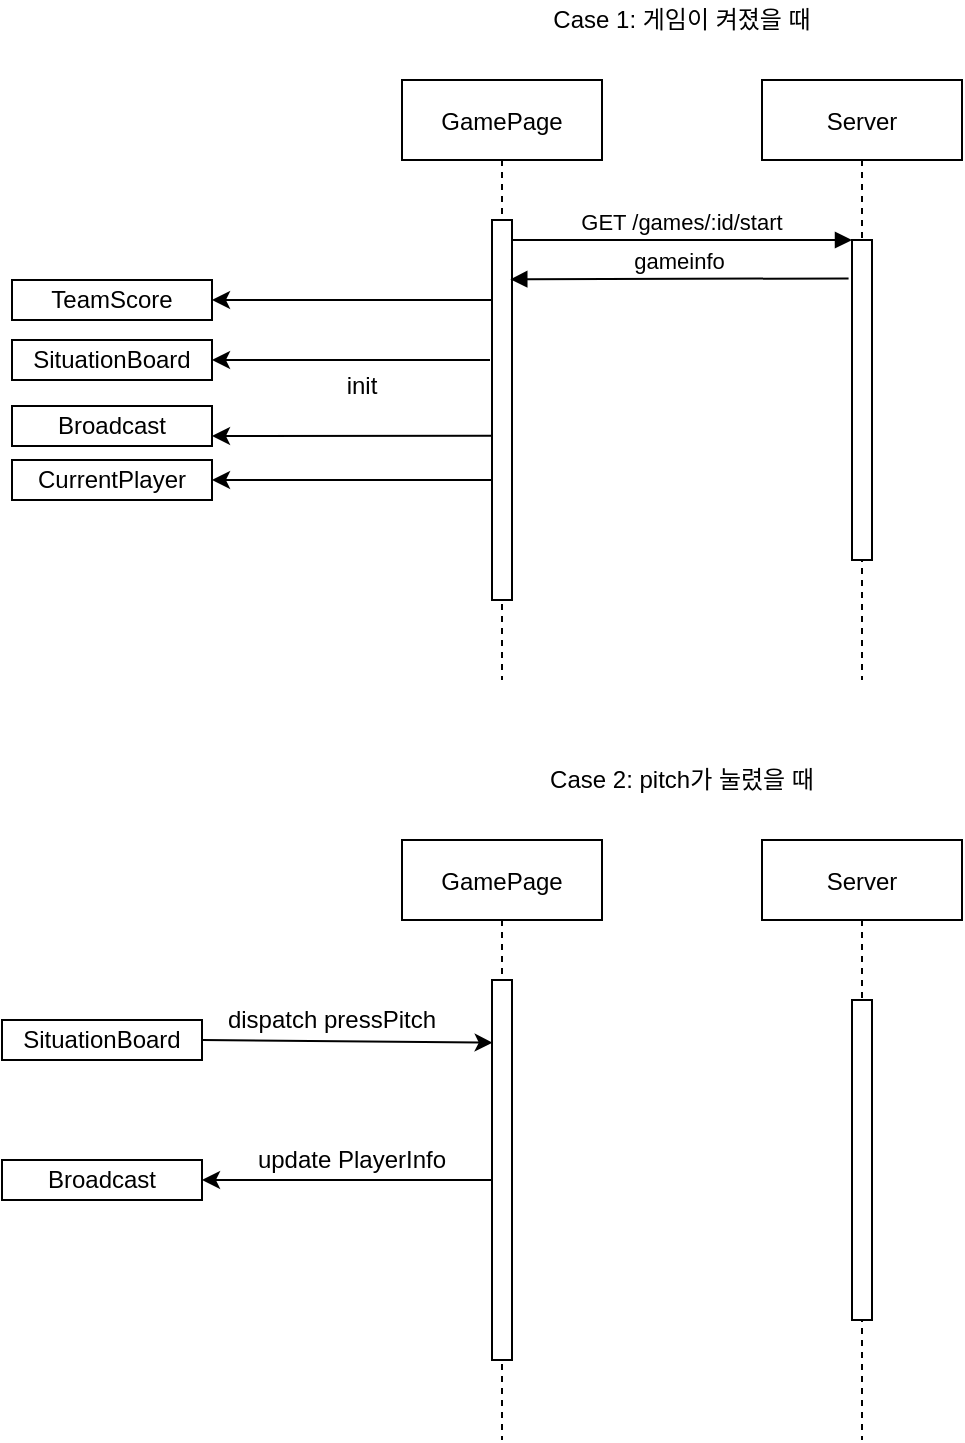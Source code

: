 <mxfile version="14.6.9" type="github">
  <diagram id="kgpKYQtTHZ0yAKxKKP6v" name="Page-1">
    <mxGraphModel dx="1188" dy="662" grid="1" gridSize="10" guides="1" tooltips="1" connect="1" arrows="1" fold="1" page="1" pageScale="1" pageWidth="850" pageHeight="1100" math="0" shadow="0">
      <root>
        <mxCell id="0" />
        <mxCell id="1" parent="0" />
        <mxCell id="3nuBFxr9cyL0pnOWT2aG-1" value="GamePage" style="shape=umlLifeline;perimeter=lifelinePerimeter;container=1;collapsible=0;recursiveResize=0;rounded=0;shadow=0;strokeWidth=1;" parent="1" vertex="1">
          <mxGeometry x="285" y="80" width="100" height="300" as="geometry" />
        </mxCell>
        <mxCell id="3nuBFxr9cyL0pnOWT2aG-2" value="" style="points=[];perimeter=orthogonalPerimeter;rounded=0;shadow=0;strokeWidth=1;" parent="3nuBFxr9cyL0pnOWT2aG-1" vertex="1">
          <mxGeometry x="45" y="70" width="10" height="190" as="geometry" />
        </mxCell>
        <mxCell id="3nuBFxr9cyL0pnOWT2aG-5" value="Server" style="shape=umlLifeline;perimeter=lifelinePerimeter;container=1;collapsible=0;recursiveResize=0;rounded=0;shadow=0;strokeWidth=1;" parent="1" vertex="1">
          <mxGeometry x="465" y="80" width="100" height="300" as="geometry" />
        </mxCell>
        <mxCell id="3nuBFxr9cyL0pnOWT2aG-6" value="" style="points=[];perimeter=orthogonalPerimeter;rounded=0;shadow=0;strokeWidth=1;" parent="3nuBFxr9cyL0pnOWT2aG-5" vertex="1">
          <mxGeometry x="45" y="80" width="10" height="160" as="geometry" />
        </mxCell>
        <mxCell id="3nuBFxr9cyL0pnOWT2aG-8" value="GET /games/:id/start" style="verticalAlign=bottom;endArrow=block;entryX=0;entryY=0;shadow=0;strokeWidth=1;" parent="1" source="3nuBFxr9cyL0pnOWT2aG-2" target="3nuBFxr9cyL0pnOWT2aG-6" edge="1">
          <mxGeometry relative="1" as="geometry">
            <mxPoint x="440" y="160" as="sourcePoint" />
          </mxGeometry>
        </mxCell>
        <mxCell id="3nuBFxr9cyL0pnOWT2aG-9" value="gameinfo" style="verticalAlign=bottom;endArrow=block;shadow=0;strokeWidth=1;entryX=0.914;entryY=0.156;entryDx=0;entryDy=0;entryPerimeter=0;exitX=-0.171;exitY=0.12;exitDx=0;exitDy=0;exitPerimeter=0;" parent="1" source="3nuBFxr9cyL0pnOWT2aG-6" edge="1">
          <mxGeometry relative="1" as="geometry">
            <mxPoint x="505" y="180" as="sourcePoint" />
            <mxPoint x="339.14" y="179.64" as="targetPoint" />
          </mxGeometry>
        </mxCell>
        <mxCell id="LXyTK24O7W6YqH6NLs-1-1" value="Case 1: 게임이 켜졌을 때" style="text;html=1;strokeColor=none;fillColor=none;align=center;verticalAlign=middle;whiteSpace=wrap;rounded=0;" parent="1" vertex="1">
          <mxGeometry x="345" y="40" width="160" height="20" as="geometry" />
        </mxCell>
        <mxCell id="LXyTK24O7W6YqH6NLs-1-6" value="GamePage" style="shape=umlLifeline;perimeter=lifelinePerimeter;container=1;collapsible=0;recursiveResize=0;rounded=0;shadow=0;strokeWidth=1;" parent="1" vertex="1">
          <mxGeometry x="285" y="460" width="100" height="300" as="geometry" />
        </mxCell>
        <mxCell id="LXyTK24O7W6YqH6NLs-1-7" value="" style="points=[];perimeter=orthogonalPerimeter;rounded=0;shadow=0;strokeWidth=1;" parent="LXyTK24O7W6YqH6NLs-1-6" vertex="1">
          <mxGeometry x="45" y="70" width="10" height="190" as="geometry" />
        </mxCell>
        <mxCell id="LXyTK24O7W6YqH6NLs-1-9" value="Server" style="shape=umlLifeline;perimeter=lifelinePerimeter;container=1;collapsible=0;recursiveResize=0;rounded=0;shadow=0;strokeWidth=1;" parent="1" vertex="1">
          <mxGeometry x="465" y="460" width="100" height="300" as="geometry" />
        </mxCell>
        <mxCell id="LXyTK24O7W6YqH6NLs-1-10" value="" style="points=[];perimeter=orthogonalPerimeter;rounded=0;shadow=0;strokeWidth=1;" parent="LXyTK24O7W6YqH6NLs-1-9" vertex="1">
          <mxGeometry x="45" y="80" width="10" height="160" as="geometry" />
        </mxCell>
        <mxCell id="LXyTK24O7W6YqH6NLs-1-15" value="Case 2: pitch가 눌렸을 때" style="text;html=1;strokeColor=none;fillColor=none;align=center;verticalAlign=middle;whiteSpace=wrap;rounded=0;" parent="1" vertex="1">
          <mxGeometry x="345" y="420" width="160" height="20" as="geometry" />
        </mxCell>
        <mxCell id="LXyTK24O7W6YqH6NLs-1-18" value="TeamScore" style="whiteSpace=wrap;html=1;align=center;" parent="1" vertex="1">
          <mxGeometry x="90" y="180" width="100" height="20" as="geometry" />
        </mxCell>
        <mxCell id="LXyTK24O7W6YqH6NLs-1-19" value="SituationBoard" style="whiteSpace=wrap;html=1;align=center;" parent="1" vertex="1">
          <mxGeometry x="90" y="210" width="100" height="20" as="geometry" />
        </mxCell>
        <mxCell id="LXyTK24O7W6YqH6NLs-1-20" value="Broadcast" style="whiteSpace=wrap;html=1;align=center;" parent="1" vertex="1">
          <mxGeometry x="90" y="243" width="100" height="20" as="geometry" />
        </mxCell>
        <mxCell id="LXyTK24O7W6YqH6NLs-1-21" value="CurrentPlayer" style="whiteSpace=wrap;html=1;align=center;" parent="1" vertex="1">
          <mxGeometry x="90" y="270" width="100" height="20" as="geometry" />
        </mxCell>
        <mxCell id="LXyTK24O7W6YqH6NLs-1-22" value="" style="endArrow=classic;html=1;entryX=1;entryY=0.5;entryDx=0;entryDy=0;" parent="1" target="LXyTK24O7W6YqH6NLs-1-18" edge="1" source="3nuBFxr9cyL0pnOWT2aG-2">
          <mxGeometry width="50" height="50" relative="1" as="geometry">
            <mxPoint x="330" y="216" as="sourcePoint" />
            <mxPoint x="240" y="130" as="targetPoint" />
            <Array as="points" />
          </mxGeometry>
        </mxCell>
        <mxCell id="LXyTK24O7W6YqH6NLs-1-23" value="" style="endArrow=classic;html=1;entryX=1;entryY=0.5;entryDx=0;entryDy=0;" parent="1" target="LXyTK24O7W6YqH6NLs-1-19" edge="1">
          <mxGeometry width="50" height="50" relative="1" as="geometry">
            <mxPoint x="329" y="220" as="sourcePoint" />
            <mxPoint x="200" y="190" as="targetPoint" />
            <Array as="points" />
          </mxGeometry>
        </mxCell>
        <mxCell id="LXyTK24O7W6YqH6NLs-1-24" value="" style="endArrow=classic;html=1;entryX=1;entryY=0.75;entryDx=0;entryDy=0;exitX=0.033;exitY=0.568;exitDx=0;exitDy=0;exitPerimeter=0;" parent="1" target="LXyTK24O7W6YqH6NLs-1-20" edge="1" source="3nuBFxr9cyL0pnOWT2aG-2">
          <mxGeometry width="50" height="50" relative="1" as="geometry">
            <mxPoint x="330" y="236" as="sourcePoint" />
            <mxPoint x="200" y="230.0" as="targetPoint" />
            <Array as="points" />
          </mxGeometry>
        </mxCell>
        <mxCell id="LXyTK24O7W6YqH6NLs-1-25" value="" style="endArrow=classic;html=1;entryX=1;entryY=0.5;entryDx=0;entryDy=0;" parent="1" target="LXyTK24O7W6YqH6NLs-1-21" edge="1" source="3nuBFxr9cyL0pnOWT2aG-2">
          <mxGeometry width="50" height="50" relative="1" as="geometry">
            <mxPoint x="330" y="246" as="sourcePoint" />
            <mxPoint x="200" y="275.0" as="targetPoint" />
            <Array as="points" />
          </mxGeometry>
        </mxCell>
        <mxCell id="Koy4gegP1f5F0O9H6qvw-1" value="init" style="text;html=1;strokeColor=none;fillColor=none;align=center;verticalAlign=middle;whiteSpace=wrap;rounded=0;" vertex="1" parent="1">
          <mxGeometry x="245" y="223" width="40" height="20" as="geometry" />
        </mxCell>
        <mxCell id="Koy4gegP1f5F0O9H6qvw-4" value="SituationBoard" style="whiteSpace=wrap;html=1;align=center;" vertex="1" parent="1">
          <mxGeometry x="85" y="550" width="100" height="20" as="geometry" />
        </mxCell>
        <mxCell id="Koy4gegP1f5F0O9H6qvw-5" value="Broadcast" style="whiteSpace=wrap;html=1;align=center;" vertex="1" parent="1">
          <mxGeometry x="85" y="620" width="100" height="20" as="geometry" />
        </mxCell>
        <mxCell id="Koy4gegP1f5F0O9H6qvw-6" value="" style="endArrow=classic;html=1;entryX=1;entryY=0.5;entryDx=0;entryDy=0;" edge="1" parent="1" target="Koy4gegP1f5F0O9H6qvw-5">
          <mxGeometry width="50" height="50" relative="1" as="geometry">
            <mxPoint x="330" y="630" as="sourcePoint" />
            <mxPoint x="200" y="654.0" as="targetPoint" />
            <Array as="points" />
          </mxGeometry>
        </mxCell>
        <mxCell id="Koy4gegP1f5F0O9H6qvw-7" value="" style="endArrow=classic;html=1;entryX=0.033;entryY=0.165;entryDx=0;entryDy=0;entryPerimeter=0;exitX=1;exitY=0.5;exitDx=0;exitDy=0;" edge="1" parent="1" source="Koy4gegP1f5F0O9H6qvw-4" target="LXyTK24O7W6YqH6NLs-1-7">
          <mxGeometry width="50" height="50" relative="1" as="geometry">
            <mxPoint x="190" y="600" as="sourcePoint" />
            <mxPoint x="200" y="614.01" as="targetPoint" />
            <Array as="points" />
          </mxGeometry>
        </mxCell>
        <mxCell id="Koy4gegP1f5F0O9H6qvw-12" value="update PlayerInfo" style="text;html=1;strokeColor=none;fillColor=none;align=center;verticalAlign=middle;whiteSpace=wrap;rounded=0;" vertex="1" parent="1">
          <mxGeometry x="180" y="610" width="160" height="20" as="geometry" />
        </mxCell>
        <mxCell id="Koy4gegP1f5F0O9H6qvw-18" value="dispatch pressPitch" style="text;html=1;strokeColor=none;fillColor=none;align=center;verticalAlign=middle;whiteSpace=wrap;rounded=0;" vertex="1" parent="1">
          <mxGeometry x="155" y="540" width="190" height="20" as="geometry" />
        </mxCell>
      </root>
    </mxGraphModel>
  </diagram>
</mxfile>
